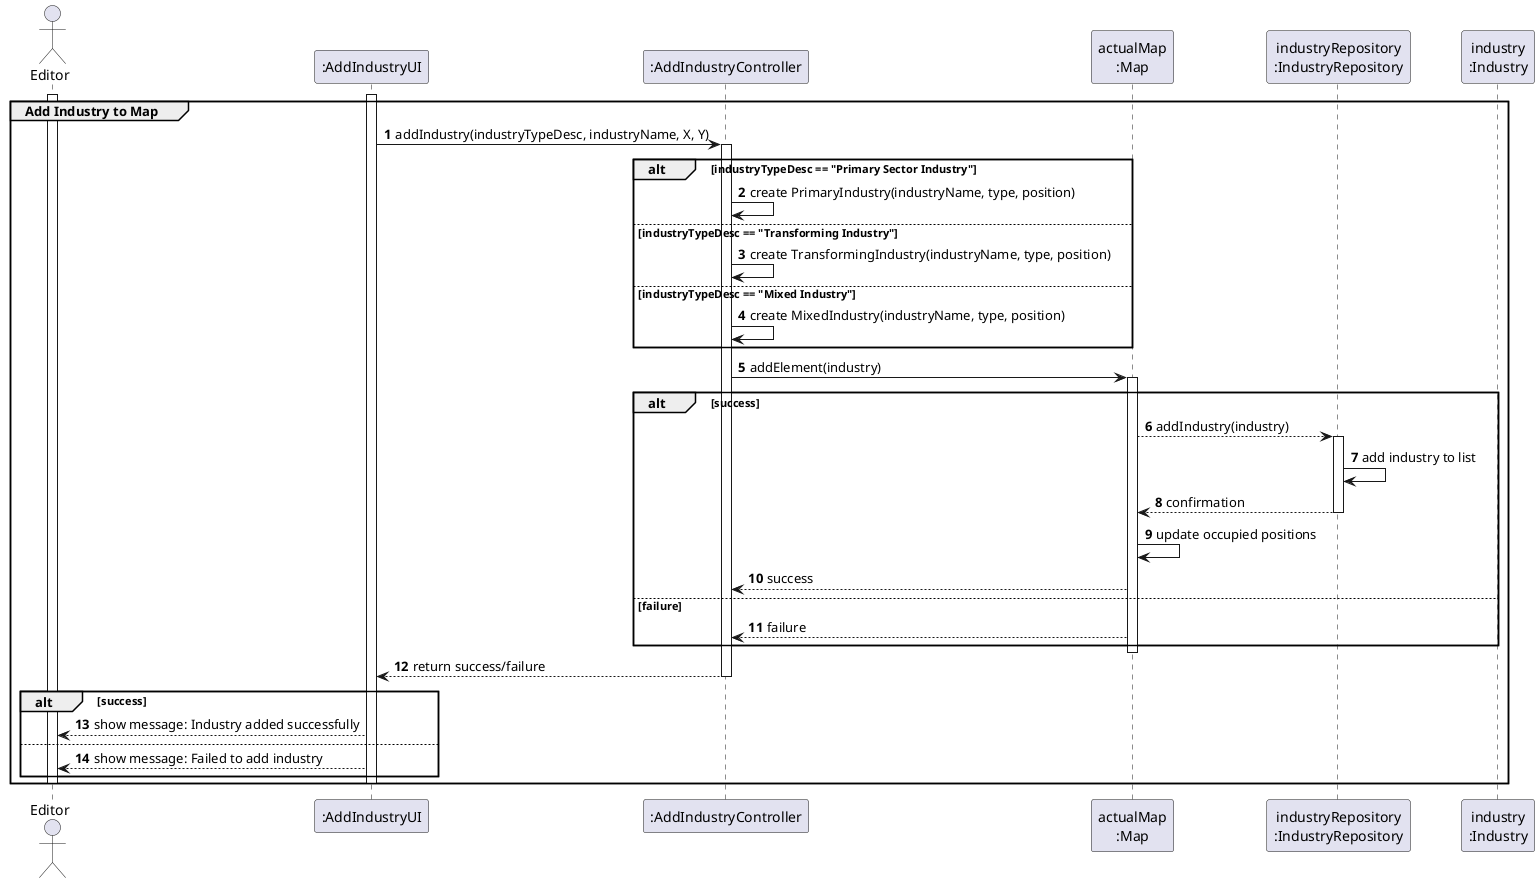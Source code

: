 @startuml add_industry_to_map
skinparam packageStyle rectangle
skinparam shadowing false
skinparam linetype ortho
autonumber

actor "Editor" as EDT
participant ":AddIndustryUI" as UI
participant ":AddIndustryController" as CTRL
participant "actualMap\n:Map" as MAP
participant "industryRepository\n:IndustryRepository" as IND_REPO
participant "industry\n:Industry" as IND

group Add Industry to Map
    activate EDT
    activate UI
    UI -> CTRL : addIndustry(industryTypeDesc, industryName, X, Y)
    activate CTRL
    alt industryTypeDesc == "Primary Sector Industry"
        CTRL -> CTRL : create PrimaryIndustry(industryName, type, position)
    else industryTypeDesc == "Transforming Industry"
        CTRL -> CTRL : create TransformingIndustry(industryName, type, position)
    else industryTypeDesc == "Mixed Industry"
        CTRL -> CTRL : create MixedIndustry(industryName, type, position)
    end
    CTRL -> MAP : addElement(industry)
    activate MAP

    alt success
        MAP --> IND_REPO : addIndustry(industry)
        activate IND_REPO
        IND_REPO -> IND_REPO : add industry to list
        IND_REPO --> MAP : confirmation
        deactivate IND_REPO

        MAP -> MAP : update occupied positions
        MAP --> CTRL : success
    else failure
        MAP --> CTRL : failure
    end

    deactivate MAP
    CTRL --> UI : return success/failure
    deactivate CTRL

    alt success
        UI --> EDT : show message: Industry added successfully
    else
        UI --> EDT : show message: Failed to add industry
    end
    deactivate UI
    deactivate EDT
end
@enduml